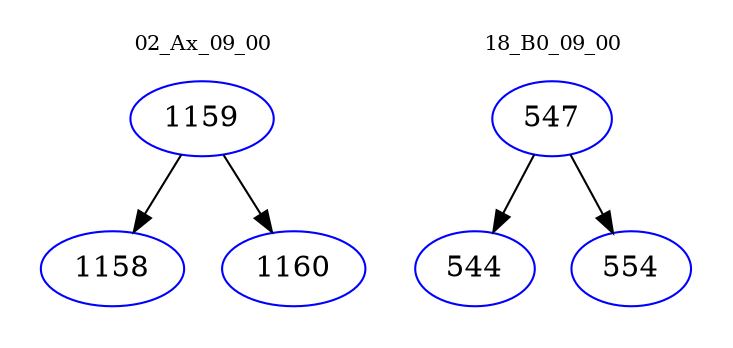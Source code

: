 digraph{
subgraph cluster_0 {
color = white
label = "02_Ax_09_00";
fontsize=10;
T0_1159 [label="1159", color="blue"]
T0_1159 -> T0_1158 [color="black"]
T0_1158 [label="1158", color="blue"]
T0_1159 -> T0_1160 [color="black"]
T0_1160 [label="1160", color="blue"]
}
subgraph cluster_1 {
color = white
label = "18_B0_09_00";
fontsize=10;
T1_547 [label="547", color="blue"]
T1_547 -> T1_544 [color="black"]
T1_544 [label="544", color="blue"]
T1_547 -> T1_554 [color="black"]
T1_554 [label="554", color="blue"]
}
}
